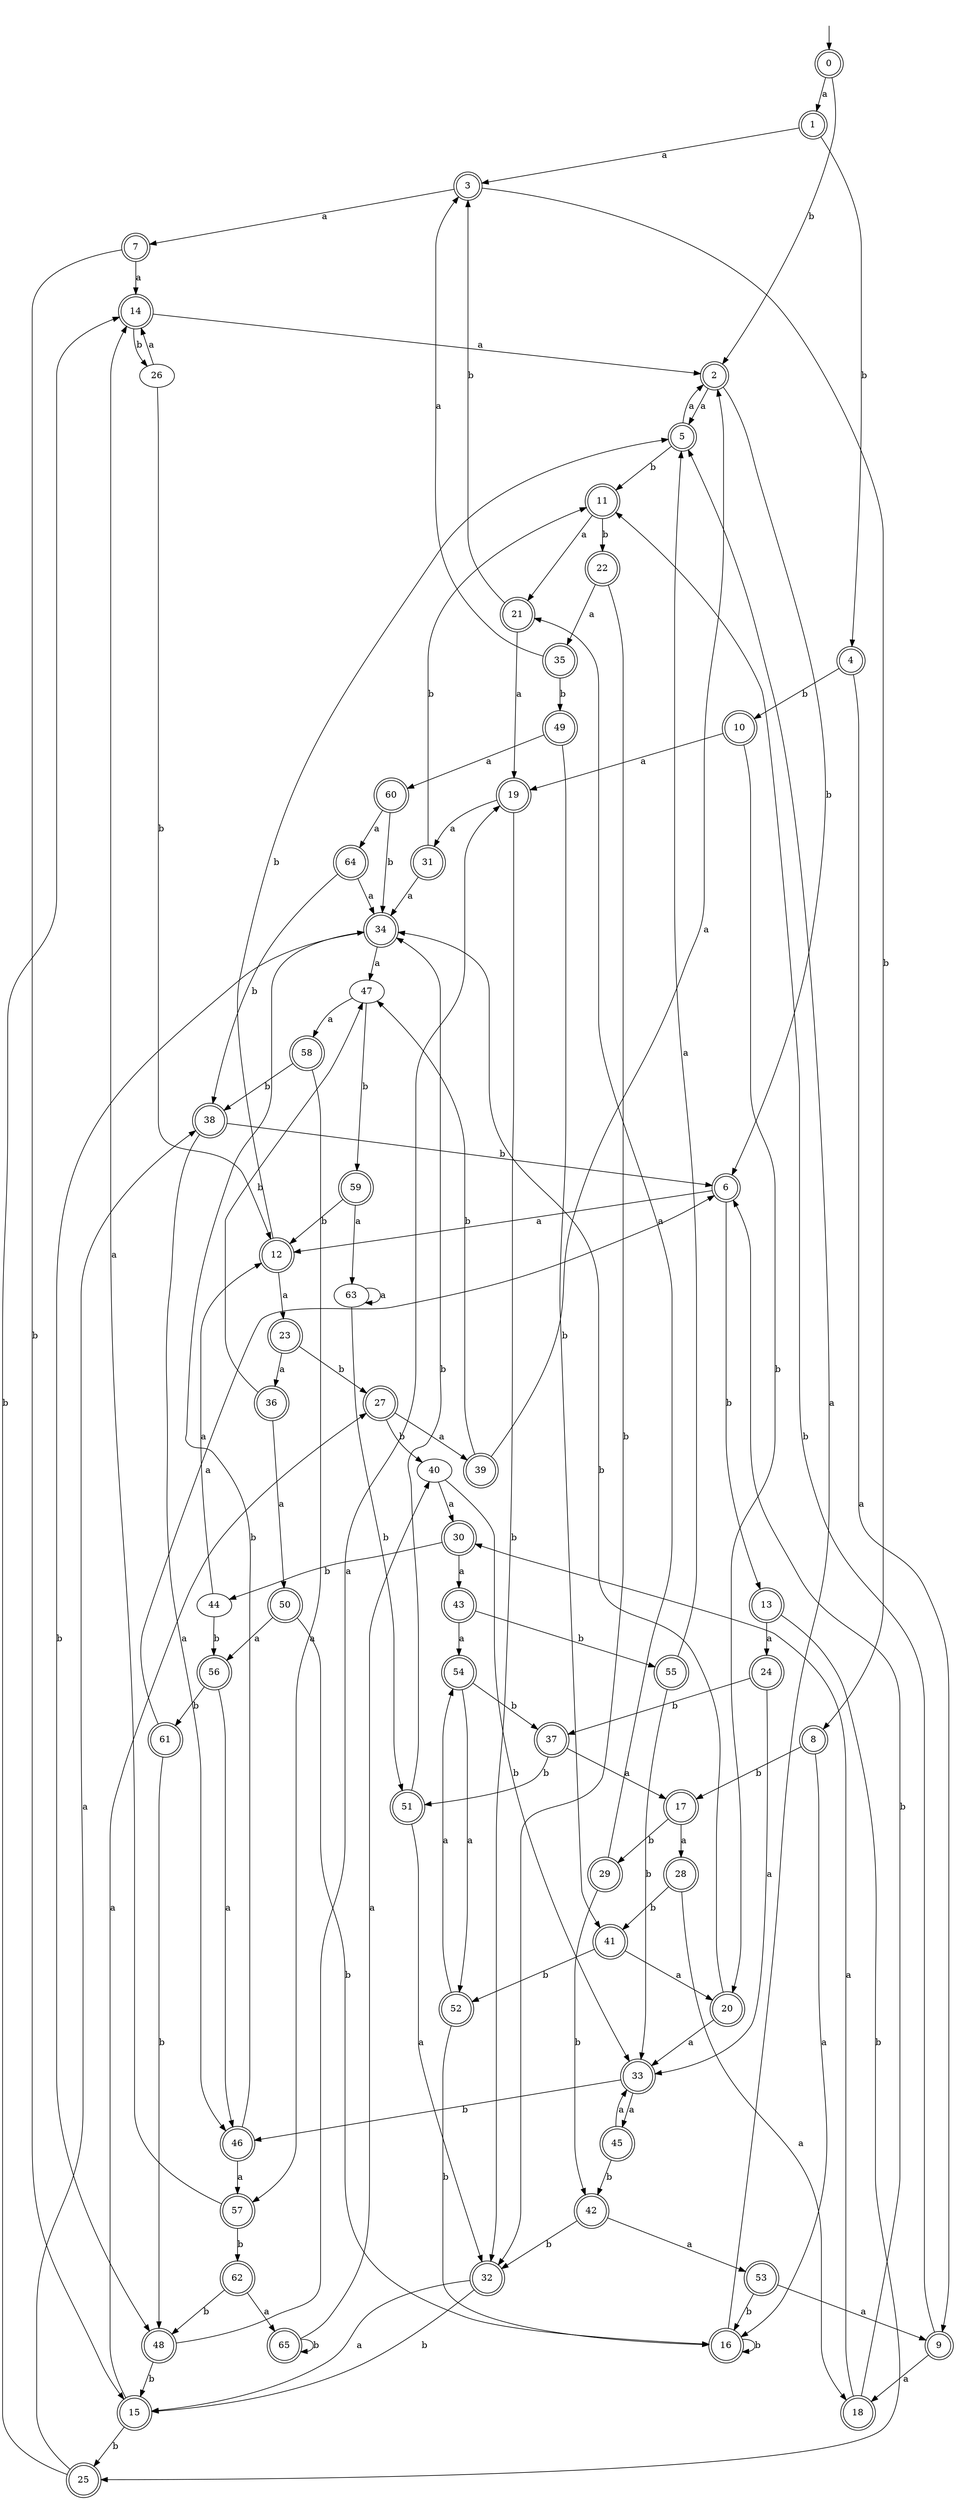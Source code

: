 digraph RandomDFA {
  __start0 [label="", shape=none];
  __start0 -> 0 [label=""];
  0 [shape=circle] [shape=doublecircle]
  0 -> 1 [label="a"]
  0 -> 2 [label="b"]
  1 [shape=doublecircle]
  1 -> 3 [label="a"]
  1 -> 4 [label="b"]
  2 [shape=doublecircle]
  2 -> 5 [label="a"]
  2 -> 6 [label="b"]
  3 [shape=doublecircle]
  3 -> 7 [label="a"]
  3 -> 8 [label="b"]
  4 [shape=doublecircle]
  4 -> 9 [label="a"]
  4 -> 10 [label="b"]
  5 [shape=doublecircle]
  5 -> 2 [label="a"]
  5 -> 11 [label="b"]
  6 [shape=doublecircle]
  6 -> 12 [label="a"]
  6 -> 13 [label="b"]
  7 [shape=doublecircle]
  7 -> 14 [label="a"]
  7 -> 15 [label="b"]
  8 [shape=doublecircle]
  8 -> 16 [label="a"]
  8 -> 17 [label="b"]
  9 [shape=doublecircle]
  9 -> 18 [label="a"]
  9 -> 11 [label="b"]
  10 [shape=doublecircle]
  10 -> 19 [label="a"]
  10 -> 20 [label="b"]
  11 [shape=doublecircle]
  11 -> 21 [label="a"]
  11 -> 22 [label="b"]
  12 [shape=doublecircle]
  12 -> 23 [label="a"]
  12 -> 5 [label="b"]
  13 [shape=doublecircle]
  13 -> 24 [label="a"]
  13 -> 25 [label="b"]
  14 [shape=doublecircle]
  14 -> 2 [label="a"]
  14 -> 26 [label="b"]
  15 [shape=doublecircle]
  15 -> 27 [label="a"]
  15 -> 25 [label="b"]
  16 [shape=doublecircle]
  16 -> 5 [label="a"]
  16 -> 16 [label="b"]
  17 [shape=doublecircle]
  17 -> 28 [label="a"]
  17 -> 29 [label="b"]
  18 [shape=doublecircle]
  18 -> 30 [label="a"]
  18 -> 6 [label="b"]
  19 [shape=doublecircle]
  19 -> 31 [label="a"]
  19 -> 32 [label="b"]
  20 [shape=doublecircle]
  20 -> 33 [label="a"]
  20 -> 34 [label="b"]
  21 [shape=doublecircle]
  21 -> 19 [label="a"]
  21 -> 3 [label="b"]
  22 [shape=doublecircle]
  22 -> 35 [label="a"]
  22 -> 32 [label="b"]
  23 [shape=doublecircle]
  23 -> 36 [label="a"]
  23 -> 27 [label="b"]
  24 [shape=doublecircle]
  24 -> 33 [label="a"]
  24 -> 37 [label="b"]
  25 [shape=doublecircle]
  25 -> 38 [label="a"]
  25 -> 14 [label="b"]
  26
  26 -> 14 [label="a"]
  26 -> 12 [label="b"]
  27 [shape=doublecircle]
  27 -> 39 [label="a"]
  27 -> 40 [label="b"]
  28 [shape=doublecircle]
  28 -> 18 [label="a"]
  28 -> 41 [label="b"]
  29 [shape=doublecircle]
  29 -> 21 [label="a"]
  29 -> 42 [label="b"]
  30 [shape=doublecircle]
  30 -> 43 [label="a"]
  30 -> 44 [label="b"]
  31 [shape=doublecircle]
  31 -> 34 [label="a"]
  31 -> 11 [label="b"]
  32 [shape=doublecircle]
  32 -> 15 [label="a"]
  32 -> 15 [label="b"]
  33 [shape=doublecircle]
  33 -> 45 [label="a"]
  33 -> 46 [label="b"]
  34 [shape=doublecircle]
  34 -> 47 [label="a"]
  34 -> 48 [label="b"]
  35 [shape=doublecircle]
  35 -> 3 [label="a"]
  35 -> 49 [label="b"]
  36 [shape=doublecircle]
  36 -> 50 [label="a"]
  36 -> 47 [label="b"]
  37 [shape=doublecircle]
  37 -> 17 [label="a"]
  37 -> 51 [label="b"]
  38 [shape=doublecircle]
  38 -> 46 [label="a"]
  38 -> 6 [label="b"]
  39 [shape=doublecircle]
  39 -> 2 [label="a"]
  39 -> 47 [label="b"]
  40
  40 -> 30 [label="a"]
  40 -> 33 [label="b"]
  41 [shape=doublecircle]
  41 -> 20 [label="a"]
  41 -> 52 [label="b"]
  42 [shape=doublecircle]
  42 -> 53 [label="a"]
  42 -> 32 [label="b"]
  43 [shape=doublecircle]
  43 -> 54 [label="a"]
  43 -> 55 [label="b"]
  44
  44 -> 12 [label="a"]
  44 -> 56 [label="b"]
  45 [shape=doublecircle]
  45 -> 33 [label="a"]
  45 -> 42 [label="b"]
  46 [shape=doublecircle]
  46 -> 57 [label="a"]
  46 -> 34 [label="b"]
  47
  47 -> 58 [label="a"]
  47 -> 59 [label="b"]
  48 [shape=doublecircle]
  48 -> 19 [label="a"]
  48 -> 15 [label="b"]
  49 [shape=doublecircle]
  49 -> 60 [label="a"]
  49 -> 41 [label="b"]
  50 [shape=doublecircle]
  50 -> 56 [label="a"]
  50 -> 16 [label="b"]
  51 [shape=doublecircle]
  51 -> 32 [label="a"]
  51 -> 34 [label="b"]
  52 [shape=doublecircle]
  52 -> 54 [label="a"]
  52 -> 16 [label="b"]
  53 [shape=doublecircle]
  53 -> 9 [label="a"]
  53 -> 16 [label="b"]
  54 [shape=doublecircle]
  54 -> 52 [label="a"]
  54 -> 37 [label="b"]
  55 [shape=doublecircle]
  55 -> 5 [label="a"]
  55 -> 33 [label="b"]
  56 [shape=doublecircle]
  56 -> 46 [label="a"]
  56 -> 61 [label="b"]
  57 [shape=doublecircle]
  57 -> 14 [label="a"]
  57 -> 62 [label="b"]
  58 [shape=doublecircle]
  58 -> 57 [label="a"]
  58 -> 38 [label="b"]
  59 [shape=doublecircle]
  59 -> 63 [label="a"]
  59 -> 12 [label="b"]
  60 [shape=doublecircle]
  60 -> 64 [label="a"]
  60 -> 34 [label="b"]
  61 [shape=doublecircle]
  61 -> 6 [label="a"]
  61 -> 48 [label="b"]
  62 [shape=doublecircle]
  62 -> 65 [label="a"]
  62 -> 48 [label="b"]
  63
  63 -> 63 [label="a"]
  63 -> 51 [label="b"]
  64 [shape=doublecircle]
  64 -> 34 [label="a"]
  64 -> 38 [label="b"]
  65 [shape=doublecircle]
  65 -> 40 [label="a"]
  65 -> 65 [label="b"]
}
